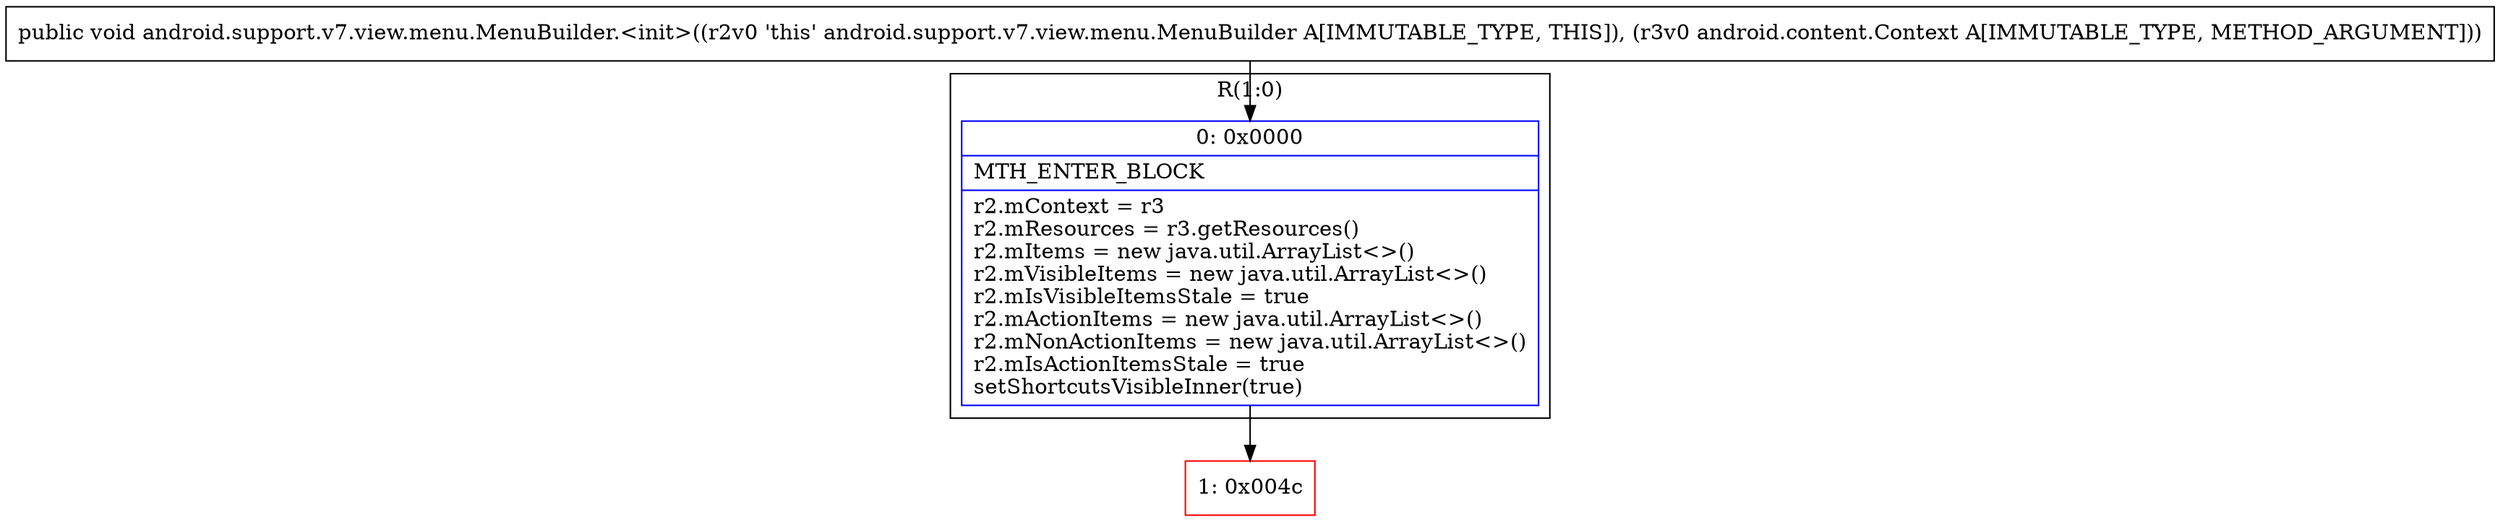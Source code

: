 digraph "CFG forandroid.support.v7.view.menu.MenuBuilder.\<init\>(Landroid\/content\/Context;)V" {
subgraph cluster_Region_203917402 {
label = "R(1:0)";
node [shape=record,color=blue];
Node_0 [shape=record,label="{0\:\ 0x0000|MTH_ENTER_BLOCK\l|r2.mContext = r3\lr2.mResources = r3.getResources()\lr2.mItems = new java.util.ArrayList\<\>()\lr2.mVisibleItems = new java.util.ArrayList\<\>()\lr2.mIsVisibleItemsStale = true\lr2.mActionItems = new java.util.ArrayList\<\>()\lr2.mNonActionItems = new java.util.ArrayList\<\>()\lr2.mIsActionItemsStale = true\lsetShortcutsVisibleInner(true)\l}"];
}
Node_1 [shape=record,color=red,label="{1\:\ 0x004c}"];
MethodNode[shape=record,label="{public void android.support.v7.view.menu.MenuBuilder.\<init\>((r2v0 'this' android.support.v7.view.menu.MenuBuilder A[IMMUTABLE_TYPE, THIS]), (r3v0 android.content.Context A[IMMUTABLE_TYPE, METHOD_ARGUMENT])) }"];
MethodNode -> Node_0;
Node_0 -> Node_1;
}

